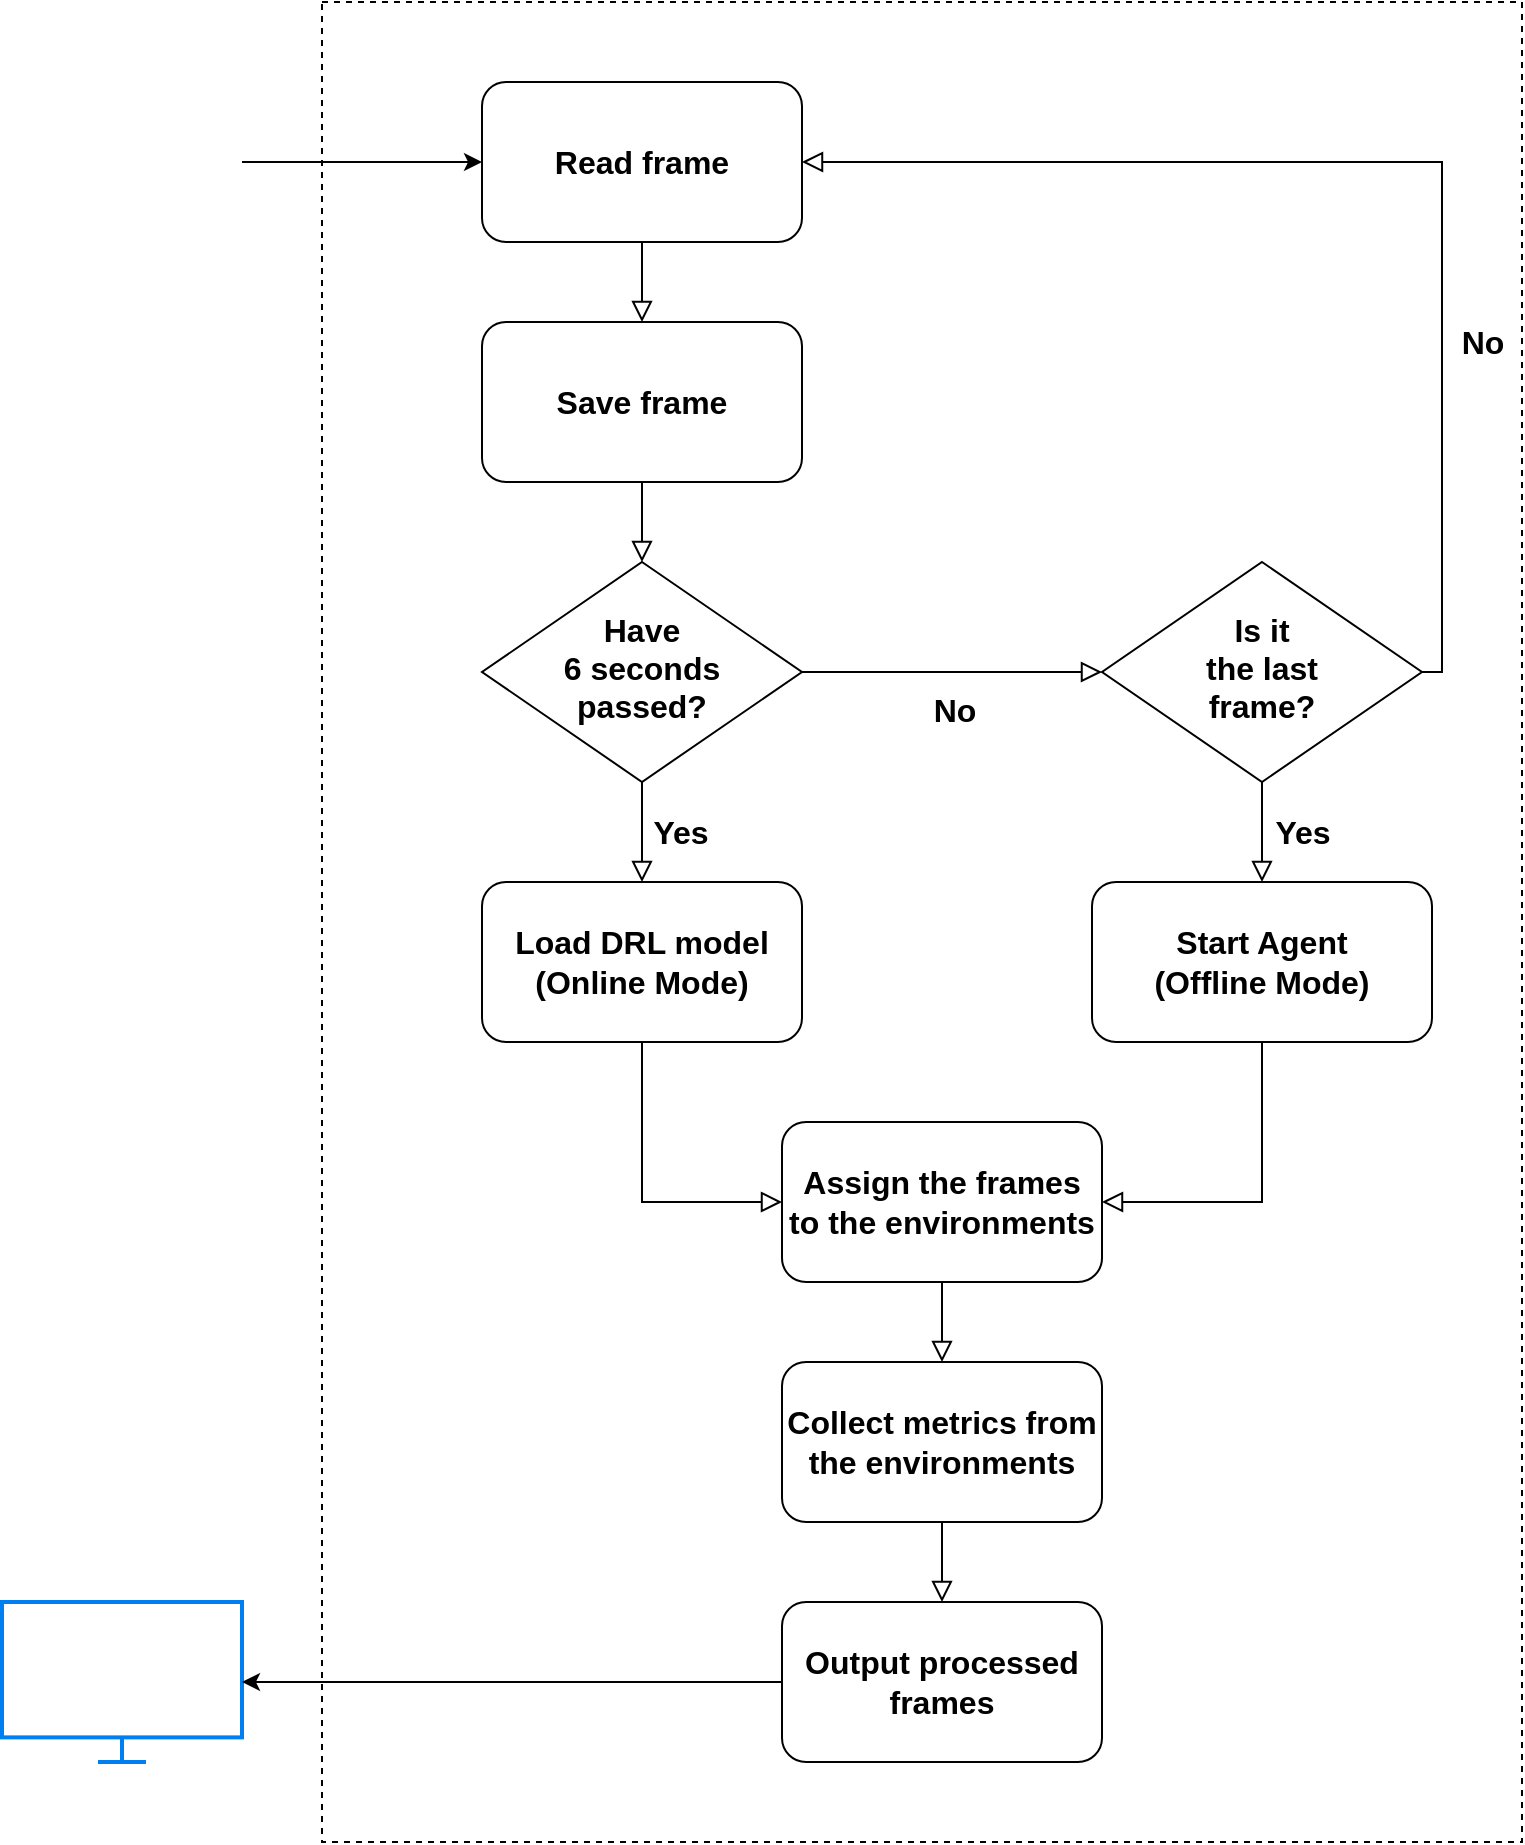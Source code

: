 <mxfile version="21.6.6" type="device">
  <diagram id="C5RBs43oDa-KdzZeNtuy" name="Page-1">
    <mxGraphModel dx="3322" dy="2620" grid="1" gridSize="10" guides="1" tooltips="1" connect="1" arrows="1" fold="1" page="1" pageScale="1" pageWidth="827" pageHeight="1169" math="0" shadow="0">
      <root>
        <mxCell id="WIyWlLk6GJQsqaUBKTNV-0" />
        <mxCell id="WIyWlLk6GJQsqaUBKTNV-1" parent="WIyWlLk6GJQsqaUBKTNV-0" />
        <mxCell id="g_xHuIf9KpHuEJVoAJTz-37" value="" style="rounded=0;whiteSpace=wrap;html=1;dashed=1;" parent="WIyWlLk6GJQsqaUBKTNV-1" vertex="1">
          <mxGeometry y="-160" width="600" height="920" as="geometry" />
        </mxCell>
        <mxCell id="g_xHuIf9KpHuEJVoAJTz-3" value="" style="html=1;verticalLabelPosition=bottom;align=center;labelBackgroundColor=#ffffff;verticalAlign=top;strokeWidth=2;strokeColor=#0080F0;shadow=0;dashed=0;shape=mxgraph.ios7.icons.monitor;" parent="WIyWlLk6GJQsqaUBKTNV-1" vertex="1">
          <mxGeometry x="-160" y="640" width="120" height="80" as="geometry" />
        </mxCell>
        <mxCell id="g_xHuIf9KpHuEJVoAJTz-4" value="" style="shape=image;html=1;verticalAlign=top;verticalLabelPosition=bottom;labelBackgroundColor=#ffffff;imageAspect=0;aspect=fixed;image=https://cdn4.iconfinder.com/data/icons/crime-and-security-24/64/23-128.png" parent="WIyWlLk6GJQsqaUBKTNV-1" vertex="1">
          <mxGeometry x="-160" y="-140" width="120" height="120" as="geometry" />
        </mxCell>
        <mxCell id="g_xHuIf9KpHuEJVoAJTz-5" value="Read frame" style="rounded=1;whiteSpace=wrap;html=1;fontSize=16;glass=0;strokeWidth=1;shadow=0;fontStyle=1" parent="WIyWlLk6GJQsqaUBKTNV-1" vertex="1">
          <mxGeometry x="80" y="-120" width="160" height="80" as="geometry" />
        </mxCell>
        <mxCell id="g_xHuIf9KpHuEJVoAJTz-16" value="" style="rounded=0;html=1;jettySize=auto;orthogonalLoop=1;fontSize=11;endArrow=block;endFill=0;endSize=8;strokeWidth=1;shadow=0;labelBackgroundColor=none;edgeStyle=orthogonalEdgeStyle;exitX=0.5;exitY=1;exitDx=0;exitDy=0;entryX=0.5;entryY=0;entryDx=0;entryDy=0;" parent="WIyWlLk6GJQsqaUBKTNV-1" source="g_xHuIf9KpHuEJVoAJTz-5" target="g_xHuIf9KpHuEJVoAJTz-20" edge="1">
          <mxGeometry relative="1" as="geometry">
            <mxPoint x="184" y="230" as="sourcePoint" />
            <mxPoint x="160" y="20" as="targetPoint" />
          </mxGeometry>
        </mxCell>
        <mxCell id="g_xHuIf9KpHuEJVoAJTz-20" value="Save frame" style="rounded=1;whiteSpace=wrap;html=1;fontSize=16;glass=0;strokeWidth=1;shadow=0;fontStyle=1" parent="WIyWlLk6GJQsqaUBKTNV-1" vertex="1">
          <mxGeometry x="80" width="160" height="80" as="geometry" />
        </mxCell>
        <mxCell id="g_xHuIf9KpHuEJVoAJTz-22" value="" style="rounded=0;html=1;jettySize=auto;orthogonalLoop=1;fontSize=11;endArrow=block;endFill=0;endSize=8;strokeWidth=1;shadow=0;labelBackgroundColor=none;edgeStyle=orthogonalEdgeStyle;exitX=0.5;exitY=1;exitDx=0;exitDy=0;entryX=0.5;entryY=0;entryDx=0;entryDy=0;" parent="WIyWlLk6GJQsqaUBKTNV-1" source="g_xHuIf9KpHuEJVoAJTz-20" target="g_xHuIf9KpHuEJVoAJTz-24" edge="1">
          <mxGeometry relative="1" as="geometry">
            <mxPoint x="170" y="-30" as="sourcePoint" />
            <mxPoint x="160" y="130" as="targetPoint" />
          </mxGeometry>
        </mxCell>
        <mxCell id="g_xHuIf9KpHuEJVoAJTz-24" value="Have&lt;br style=&quot;border-color: var(--border-color); font-size: 16px;&quot;&gt;6 seconds&lt;br style=&quot;border-color: var(--border-color); font-size: 16px;&quot;&gt;passed?" style="rhombus;whiteSpace=wrap;html=1;shadow=0;fontFamily=Helvetica;fontSize=16;align=center;strokeWidth=1;spacing=6;spacingTop=-4;fontStyle=1" parent="WIyWlLk6GJQsqaUBKTNV-1" vertex="1">
          <mxGeometry x="80" y="120" width="160" height="110" as="geometry" />
        </mxCell>
        <mxCell id="g_xHuIf9KpHuEJVoAJTz-25" value="&lt;font style=&quot;font-size: 16px;&quot;&gt;&lt;b&gt;No&lt;/b&gt;&lt;/font&gt;" style="edgeStyle=orthogonalEdgeStyle;rounded=0;html=1;jettySize=auto;orthogonalLoop=1;fontSize=11;endArrow=block;endFill=0;endSize=8;strokeWidth=1;shadow=0;labelBackgroundColor=none;exitX=1;exitY=0.5;exitDx=0;exitDy=0;entryX=0;entryY=0.5;entryDx=0;entryDy=0;" parent="WIyWlLk6GJQsqaUBKTNV-1" source="g_xHuIf9KpHuEJVoAJTz-24" target="g_xHuIf9KpHuEJVoAJTz-26" edge="1">
          <mxGeometry x="0.006" y="-20" relative="1" as="geometry">
            <mxPoint y="-1" as="offset" />
            <mxPoint x="250" y="420" as="sourcePoint" />
            <mxPoint x="320" y="220" as="targetPoint" />
          </mxGeometry>
        </mxCell>
        <mxCell id="g_xHuIf9KpHuEJVoAJTz-26" value="Is it &lt;br&gt;the last &lt;br&gt;frame?" style="rhombus;whiteSpace=wrap;html=1;shadow=0;fontFamily=Helvetica;fontSize=16;align=center;strokeWidth=1;spacing=6;spacingTop=-4;fontStyle=1" parent="WIyWlLk6GJQsqaUBKTNV-1" vertex="1">
          <mxGeometry x="390" y="120" width="160" height="110" as="geometry" />
        </mxCell>
        <mxCell id="g_xHuIf9KpHuEJVoAJTz-27" value="&lt;font style=&quot;font-size: 16px;&quot;&gt;&lt;b&gt;No&lt;/b&gt;&lt;/font&gt;" style="edgeStyle=orthogonalEdgeStyle;rounded=0;html=1;jettySize=auto;orthogonalLoop=1;fontSize=11;endArrow=block;endFill=0;endSize=8;strokeWidth=1;shadow=0;labelBackgroundColor=none;entryX=1;entryY=0.5;entryDx=0;entryDy=0;exitX=1;exitY=0.5;exitDx=0;exitDy=0;" parent="WIyWlLk6GJQsqaUBKTNV-1" source="g_xHuIf9KpHuEJVoAJTz-26" target="g_xHuIf9KpHuEJVoAJTz-5" edge="1">
          <mxGeometry x="-0.4" y="-20" relative="1" as="geometry">
            <mxPoint as="offset" />
            <mxPoint x="580" y="180" as="sourcePoint" />
            <mxPoint x="560" y="220" as="targetPoint" />
            <Array as="points">
              <mxPoint x="560" y="175" />
              <mxPoint x="560" y="-80" />
            </Array>
          </mxGeometry>
        </mxCell>
        <mxCell id="g_xHuIf9KpHuEJVoAJTz-28" value="&lt;font style=&quot;font-size: 16px;&quot;&gt;&lt;b&gt;Yes&lt;/b&gt;&lt;/font&gt;" style="edgeStyle=orthogonalEdgeStyle;rounded=0;html=1;jettySize=auto;orthogonalLoop=1;fontSize=11;endArrow=block;endFill=0;endSize=8;strokeWidth=1;shadow=0;labelBackgroundColor=none;exitX=0.5;exitY=1;exitDx=0;exitDy=0;entryX=0.5;entryY=0;entryDx=0;entryDy=0;" parent="WIyWlLk6GJQsqaUBKTNV-1" source="g_xHuIf9KpHuEJVoAJTz-24" target="g_xHuIf9KpHuEJVoAJTz-29" edge="1">
          <mxGeometry x="0.006" y="19" relative="1" as="geometry">
            <mxPoint as="offset" />
            <mxPoint x="250" y="230" as="sourcePoint" />
            <mxPoint x="160" y="360" as="targetPoint" />
          </mxGeometry>
        </mxCell>
        <mxCell id="g_xHuIf9KpHuEJVoAJTz-29" value="Load DRL model&lt;br style=&quot;font-size: 16px;&quot;&gt;(Online Mode)" style="rounded=1;whiteSpace=wrap;html=1;fontSize=16;glass=0;strokeWidth=1;shadow=0;fontStyle=1" parent="WIyWlLk6GJQsqaUBKTNV-1" vertex="1">
          <mxGeometry x="80" y="280" width="160" height="80" as="geometry" />
        </mxCell>
        <mxCell id="g_xHuIf9KpHuEJVoAJTz-30" value="" style="rounded=0;html=1;jettySize=auto;orthogonalLoop=1;fontSize=11;endArrow=block;endFill=0;endSize=8;strokeWidth=1;shadow=0;labelBackgroundColor=none;edgeStyle=orthogonalEdgeStyle;exitX=0.5;exitY=1;exitDx=0;exitDy=0;entryX=0;entryY=0.5;entryDx=0;entryDy=0;" parent="WIyWlLk6GJQsqaUBKTNV-1" source="g_xHuIf9KpHuEJVoAJTz-29" target="g_xHuIf9KpHuEJVoAJTz-31" edge="1">
          <mxGeometry relative="1" as="geometry">
            <mxPoint x="170" y="290" as="sourcePoint" />
            <mxPoint x="160" y="480" as="targetPoint" />
          </mxGeometry>
        </mxCell>
        <mxCell id="g_xHuIf9KpHuEJVoAJTz-31" value="Assign the frames to the environments" style="rounded=1;whiteSpace=wrap;html=1;fontSize=16;glass=0;strokeWidth=1;shadow=0;fontStyle=1" parent="WIyWlLk6GJQsqaUBKTNV-1" vertex="1">
          <mxGeometry x="230" y="400" width="160" height="80" as="geometry" />
        </mxCell>
        <mxCell id="g_xHuIf9KpHuEJVoAJTz-32" value="Collect metrics from the environments" style="rounded=1;whiteSpace=wrap;html=1;fontSize=16;glass=0;strokeWidth=1;shadow=0;fontStyle=1" parent="WIyWlLk6GJQsqaUBKTNV-1" vertex="1">
          <mxGeometry x="230" y="520" width="160" height="80" as="geometry" />
        </mxCell>
        <mxCell id="g_xHuIf9KpHuEJVoAJTz-33" value="" style="rounded=0;html=1;jettySize=auto;orthogonalLoop=1;fontSize=11;endArrow=block;endFill=0;endSize=8;strokeWidth=1;shadow=0;labelBackgroundColor=none;edgeStyle=orthogonalEdgeStyle;exitX=0.5;exitY=1;exitDx=0;exitDy=0;entryX=0.5;entryY=0;entryDx=0;entryDy=0;" parent="WIyWlLk6GJQsqaUBKTNV-1" source="g_xHuIf9KpHuEJVoAJTz-31" target="g_xHuIf9KpHuEJVoAJTz-32" edge="1">
          <mxGeometry relative="1" as="geometry">
            <mxPoint x="170" y="480" as="sourcePoint" />
            <mxPoint x="170" y="680" as="targetPoint" />
          </mxGeometry>
        </mxCell>
        <mxCell id="g_xHuIf9KpHuEJVoAJTz-34" value="&lt;font style=&quot;font-size: 16px;&quot;&gt;&lt;b&gt;Yes&lt;/b&gt;&lt;/font&gt;" style="edgeStyle=orthogonalEdgeStyle;rounded=0;html=1;jettySize=auto;orthogonalLoop=1;fontSize=11;endArrow=block;endFill=0;endSize=8;strokeWidth=1;shadow=0;labelBackgroundColor=none;exitX=0.5;exitY=1;exitDx=0;exitDy=0;entryX=0.5;entryY=0;entryDx=0;entryDy=0;" parent="WIyWlLk6GJQsqaUBKTNV-1" source="g_xHuIf9KpHuEJVoAJTz-26" target="g_xHuIf9KpHuEJVoAJTz-35" edge="1">
          <mxGeometry y="20" relative="1" as="geometry">
            <mxPoint as="offset" />
            <mxPoint x="170" y="290" as="sourcePoint" />
            <mxPoint x="400" y="340" as="targetPoint" />
          </mxGeometry>
        </mxCell>
        <mxCell id="g_xHuIf9KpHuEJVoAJTz-35" value="Start Agent&lt;br style=&quot;font-size: 16px;&quot;&gt;(Offline Mode)" style="rounded=1;whiteSpace=wrap;html=1;fontSize=16;glass=0;strokeWidth=1;shadow=0;fontStyle=1" parent="WIyWlLk6GJQsqaUBKTNV-1" vertex="1">
          <mxGeometry x="385" y="280" width="170" height="80" as="geometry" />
        </mxCell>
        <mxCell id="g_xHuIf9KpHuEJVoAJTz-36" value="" style="rounded=0;html=1;jettySize=auto;orthogonalLoop=1;fontSize=11;endArrow=block;endFill=0;endSize=8;strokeWidth=1;shadow=0;labelBackgroundColor=none;edgeStyle=orthogonalEdgeStyle;exitX=0.5;exitY=1;exitDx=0;exitDy=0;entryX=1;entryY=0.5;entryDx=0;entryDy=0;" parent="WIyWlLk6GJQsqaUBKTNV-1" source="g_xHuIf9KpHuEJVoAJTz-35" target="g_xHuIf9KpHuEJVoAJTz-31" edge="1">
          <mxGeometry relative="1" as="geometry">
            <mxPoint x="170" y="410" as="sourcePoint" />
            <mxPoint x="170" y="490" as="targetPoint" />
          </mxGeometry>
        </mxCell>
        <mxCell id="g_xHuIf9KpHuEJVoAJTz-38" value="" style="endArrow=classic;html=1;rounded=0;exitX=1;exitY=0.5;exitDx=0;exitDy=0;entryX=0;entryY=0.5;entryDx=0;entryDy=0;" parent="WIyWlLk6GJQsqaUBKTNV-1" source="g_xHuIf9KpHuEJVoAJTz-4" target="g_xHuIf9KpHuEJVoAJTz-5" edge="1">
          <mxGeometry width="50" height="50" relative="1" as="geometry">
            <mxPoint x="-190" y="100" as="sourcePoint" />
            <mxPoint x="-140" y="50" as="targetPoint" />
          </mxGeometry>
        </mxCell>
        <mxCell id="g_xHuIf9KpHuEJVoAJTz-39" value="" style="endArrow=classic;html=1;rounded=0;exitX=0;exitY=0.5;exitDx=0;exitDy=0;" parent="WIyWlLk6GJQsqaUBKTNV-1" source="g_xHuIf9KpHuEJVoAJTz-40" target="g_xHuIf9KpHuEJVoAJTz-3" edge="1">
          <mxGeometry width="50" height="50" relative="1" as="geometry">
            <mxPoint x="-130" y="490" as="sourcePoint" />
            <mxPoint x="-20" y="770" as="targetPoint" />
          </mxGeometry>
        </mxCell>
        <mxCell id="g_xHuIf9KpHuEJVoAJTz-40" value="Output processed frames" style="rounded=1;whiteSpace=wrap;html=1;fontSize=16;glass=0;strokeWidth=1;shadow=0;fontStyle=1" parent="WIyWlLk6GJQsqaUBKTNV-1" vertex="1">
          <mxGeometry x="230" y="640" width="160" height="80" as="geometry" />
        </mxCell>
        <mxCell id="g_xHuIf9KpHuEJVoAJTz-41" value="" style="rounded=0;html=1;jettySize=auto;orthogonalLoop=1;fontSize=11;endArrow=block;endFill=0;endSize=8;strokeWidth=1;shadow=0;labelBackgroundColor=none;edgeStyle=orthogonalEdgeStyle;exitX=0.5;exitY=1;exitDx=0;exitDy=0;entryX=0.5;entryY=0;entryDx=0;entryDy=0;" parent="WIyWlLk6GJQsqaUBKTNV-1" source="g_xHuIf9KpHuEJVoAJTz-32" target="g_xHuIf9KpHuEJVoAJTz-40" edge="1">
          <mxGeometry relative="1" as="geometry">
            <mxPoint x="310" y="650" as="sourcePoint" />
            <mxPoint x="310" y="730" as="targetPoint" />
          </mxGeometry>
        </mxCell>
      </root>
    </mxGraphModel>
  </diagram>
</mxfile>
